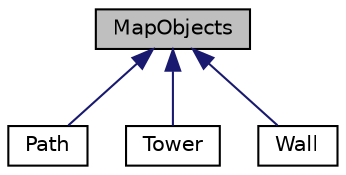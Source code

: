 digraph "MapObjects"
{
  edge [fontname="Helvetica",fontsize="10",labelfontname="Helvetica",labelfontsize="10"];
  node [fontname="Helvetica",fontsize="10",shape=record];
  Node1 [label="MapObjects",height=0.2,width=0.4,color="black", fillcolor="grey75", style="filled", fontcolor="black"];
  Node1 -> Node2 [dir="back",color="midnightblue",fontsize="10",style="solid",fontname="Helvetica"];
  Node2 [label="Path",height=0.2,width=0.4,color="black", fillcolor="white", style="filled",URL="$classPath.html"];
  Node1 -> Node3 [dir="back",color="midnightblue",fontsize="10",style="solid",fontname="Helvetica"];
  Node3 [label="Tower",height=0.2,width=0.4,color="black", fillcolor="white", style="filled",URL="$classTower.html"];
  Node1 -> Node4 [dir="back",color="midnightblue",fontsize="10",style="solid",fontname="Helvetica"];
  Node4 [label="Wall",height=0.2,width=0.4,color="black", fillcolor="white", style="filled",URL="$classWall.html"];
}
